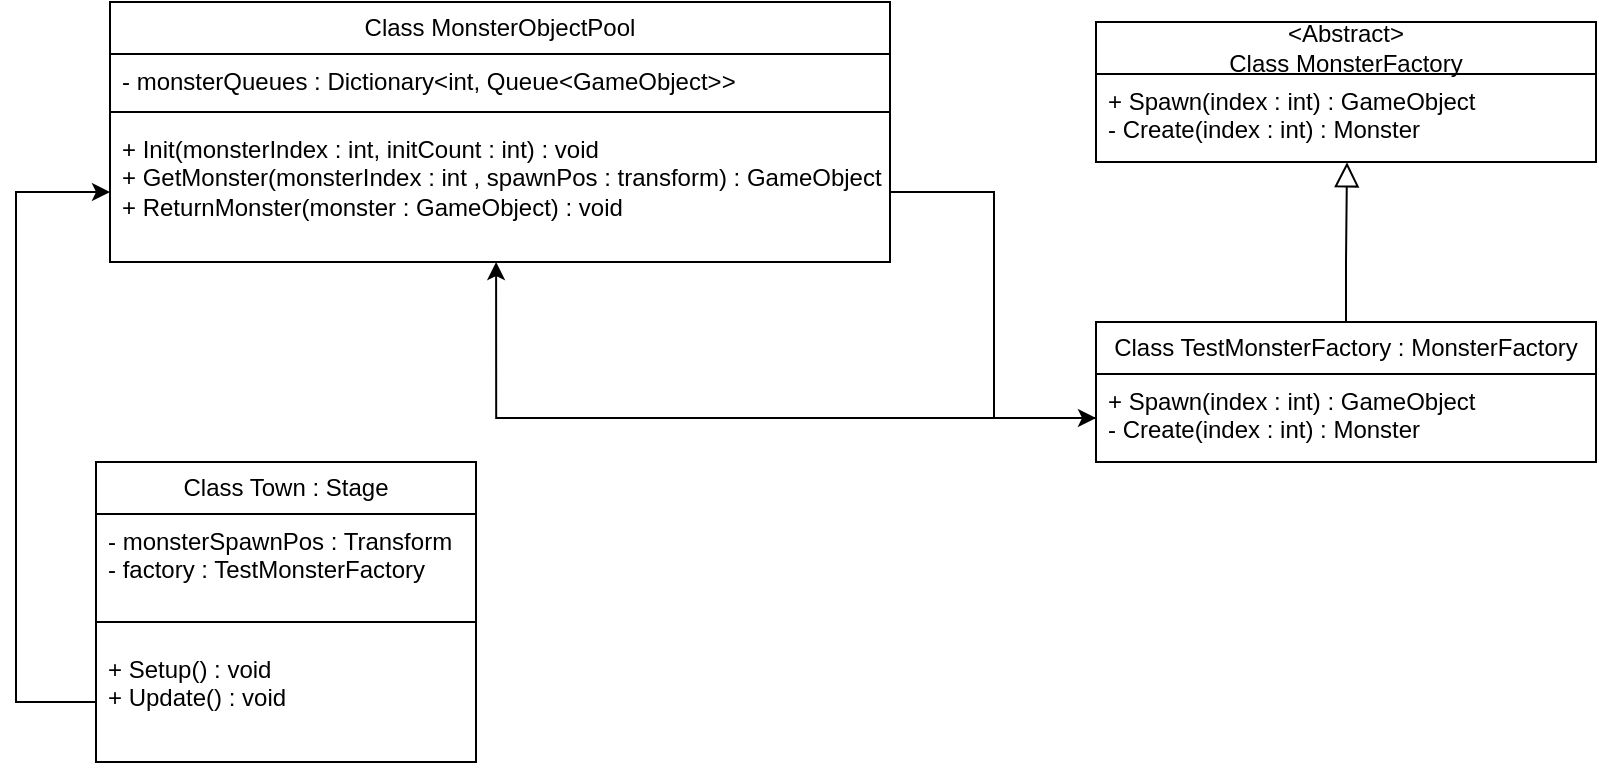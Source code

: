 <mxfile version="21.1.7" type="device">
  <diagram id="C5RBs43oDa-KdzZeNtuy" name="Page-1">
    <mxGraphModel dx="1434" dy="833" grid="1" gridSize="10" guides="1" tooltips="1" connect="1" arrows="1" fold="1" page="1" pageScale="1" pageWidth="827" pageHeight="1169" math="0" shadow="0">
      <root>
        <mxCell id="WIyWlLk6GJQsqaUBKTNV-0" />
        <mxCell id="WIyWlLk6GJQsqaUBKTNV-1" parent="WIyWlLk6GJQsqaUBKTNV-0" />
        <mxCell id="-vcVtvVhdGSTqdKB_ndw-24" value="&amp;lt;Abstract&amp;gt;&lt;br&gt;Class MonsterFactory" style="swimlane;fontStyle=0;childLayout=stackLayout;horizontal=1;startSize=26;fillColor=none;horizontalStack=0;resizeParent=1;resizeParentMax=0;resizeLast=0;collapsible=1;marginBottom=0;whiteSpace=wrap;html=1;" vertex="1" parent="WIyWlLk6GJQsqaUBKTNV-1">
          <mxGeometry x="930" y="210" width="250" height="70" as="geometry" />
        </mxCell>
        <mxCell id="-vcVtvVhdGSTqdKB_ndw-25" value="+ Spawn(index : int) : GameObject&lt;br&gt;- Create(index : int) : Monster" style="text;strokeColor=none;fillColor=none;align=left;verticalAlign=top;spacingLeft=4;spacingRight=4;overflow=hidden;rotatable=0;points=[[0,0.5],[1,0.5]];portConstraint=eastwest;whiteSpace=wrap;html=1;" vertex="1" parent="-vcVtvVhdGSTqdKB_ndw-24">
          <mxGeometry y="26" width="250" height="44" as="geometry" />
        </mxCell>
        <mxCell id="-vcVtvVhdGSTqdKB_ndw-26" value="Class TestMonsterFactory : MonsterFactory" style="swimlane;fontStyle=0;childLayout=stackLayout;horizontal=1;startSize=26;fillColor=none;horizontalStack=0;resizeParent=1;resizeParentMax=0;resizeLast=0;collapsible=1;marginBottom=0;whiteSpace=wrap;html=1;" vertex="1" parent="WIyWlLk6GJQsqaUBKTNV-1">
          <mxGeometry x="930" y="360" width="250" height="70" as="geometry" />
        </mxCell>
        <mxCell id="-vcVtvVhdGSTqdKB_ndw-27" value="+ Spawn(index : int) : GameObject&lt;br&gt;- Create(index : int) : Monster" style="text;strokeColor=none;fillColor=none;align=left;verticalAlign=top;spacingLeft=4;spacingRight=4;overflow=hidden;rotatable=0;points=[[0,0.5],[1,0.5]];portConstraint=eastwest;whiteSpace=wrap;html=1;" vertex="1" parent="-vcVtvVhdGSTqdKB_ndw-26">
          <mxGeometry y="26" width="250" height="44" as="geometry" />
        </mxCell>
        <mxCell id="-vcVtvVhdGSTqdKB_ndw-32" value="Class Town : Stage" style="swimlane;fontStyle=0;childLayout=stackLayout;horizontal=1;startSize=26;fillColor=none;horizontalStack=0;resizeParent=1;resizeParentMax=0;resizeLast=0;collapsible=1;marginBottom=0;whiteSpace=wrap;html=1;" vertex="1" parent="WIyWlLk6GJQsqaUBKTNV-1">
          <mxGeometry x="430" y="430" width="190" height="150" as="geometry" />
        </mxCell>
        <mxCell id="-vcVtvVhdGSTqdKB_ndw-33" value="- monsterSpawnPos : Transform&lt;br&gt;- factory : TestMonsterFactory" style="text;strokeColor=none;fillColor=none;align=left;verticalAlign=top;spacingLeft=4;spacingRight=4;overflow=hidden;rotatable=0;points=[[0,0.5],[1,0.5]];portConstraint=eastwest;whiteSpace=wrap;html=1;" vertex="1" parent="-vcVtvVhdGSTqdKB_ndw-32">
          <mxGeometry y="26" width="190" height="44" as="geometry" />
        </mxCell>
        <mxCell id="-vcVtvVhdGSTqdKB_ndw-34" value="" style="line;strokeWidth=1;fillColor=none;align=left;verticalAlign=middle;spacingTop=-1;spacingLeft=3;spacingRight=3;rotatable=0;labelPosition=right;points=[];portConstraint=eastwest;strokeColor=inherit;" vertex="1" parent="-vcVtvVhdGSTqdKB_ndw-32">
          <mxGeometry y="70" width="190" height="20" as="geometry" />
        </mxCell>
        <mxCell id="-vcVtvVhdGSTqdKB_ndw-35" value="+ Setup() : void&lt;br style=&quot;border-color: var(--border-color);&quot;&gt;+ Update() : void" style="text;strokeColor=none;fillColor=none;align=left;verticalAlign=top;spacingLeft=4;spacingRight=4;overflow=hidden;rotatable=0;points=[[0,0.5],[1,0.5]];portConstraint=eastwest;whiteSpace=wrap;html=1;" vertex="1" parent="-vcVtvVhdGSTqdKB_ndw-32">
          <mxGeometry y="90" width="190" height="60" as="geometry" />
        </mxCell>
        <mxCell id="-vcVtvVhdGSTqdKB_ndw-46" value="" style="endArrow=block;endSize=10;endFill=0;shadow=0;strokeWidth=1;rounded=0;edgeStyle=elbowEdgeStyle;elbow=vertical;entryX=0.502;entryY=1.003;entryDx=0;entryDy=0;entryPerimeter=0;exitX=0.5;exitY=0;exitDx=0;exitDy=0;" edge="1" parent="WIyWlLk6GJQsqaUBKTNV-1" source="-vcVtvVhdGSTqdKB_ndw-26" target="-vcVtvVhdGSTqdKB_ndw-25">
          <mxGeometry width="160" relative="1" as="geometry">
            <mxPoint x="1100" y="320" as="sourcePoint" />
            <mxPoint x="1139" y="950" as="targetPoint" />
            <Array as="points">
              <mxPoint x="1050" y="330" />
            </Array>
          </mxGeometry>
        </mxCell>
        <mxCell id="-vcVtvVhdGSTqdKB_ndw-48" value="Class MonsterObjectPool" style="swimlane;fontStyle=0;childLayout=stackLayout;horizontal=1;startSize=26;fillColor=none;horizontalStack=0;resizeParent=1;resizeParentMax=0;resizeLast=0;collapsible=1;marginBottom=0;whiteSpace=wrap;html=1;" vertex="1" parent="WIyWlLk6GJQsqaUBKTNV-1">
          <mxGeometry x="437" y="200" width="390" height="130" as="geometry" />
        </mxCell>
        <mxCell id="-vcVtvVhdGSTqdKB_ndw-49" value="- monsterQueues : Dictionary&amp;lt;int, Queue&amp;lt;GameObject&amp;gt;&amp;gt;&lt;br&gt;&lt;br&gt;" style="text;strokeColor=none;fillColor=none;align=left;verticalAlign=top;spacingLeft=4;spacingRight=4;overflow=hidden;rotatable=0;points=[[0,0.5],[1,0.5]];portConstraint=eastwest;whiteSpace=wrap;html=1;" vertex="1" parent="-vcVtvVhdGSTqdKB_ndw-48">
          <mxGeometry y="26" width="390" height="24" as="geometry" />
        </mxCell>
        <mxCell id="-vcVtvVhdGSTqdKB_ndw-50" value="" style="line;strokeWidth=1;fillColor=none;align=left;verticalAlign=middle;spacingTop=-1;spacingLeft=3;spacingRight=3;rotatable=0;labelPosition=right;points=[];portConstraint=eastwest;strokeColor=inherit;" vertex="1" parent="-vcVtvVhdGSTqdKB_ndw-48">
          <mxGeometry y="50" width="390" height="10" as="geometry" />
        </mxCell>
        <mxCell id="-vcVtvVhdGSTqdKB_ndw-51" value="+ Init(monsterIndex : int, initCount : int) : void&lt;br&gt;+ GetMonster(monsterIndex : int , spawnPos : transform) : GameObject&lt;br&gt;+ ReturnMonster(monster : GameObject) : void" style="text;strokeColor=none;fillColor=none;align=left;verticalAlign=top;spacingLeft=4;spacingRight=4;overflow=hidden;rotatable=0;points=[[0,0.5],[1,0.5]];portConstraint=eastwest;whiteSpace=wrap;html=1;" vertex="1" parent="-vcVtvVhdGSTqdKB_ndw-48">
          <mxGeometry y="60" width="390" height="70" as="geometry" />
        </mxCell>
        <mxCell id="-vcVtvVhdGSTqdKB_ndw-53" style="edgeStyle=orthogonalEdgeStyle;rounded=0;orthogonalLoop=1;jettySize=auto;html=1;entryX=0;entryY=0.5;entryDx=0;entryDy=0;" edge="1" parent="WIyWlLk6GJQsqaUBKTNV-1" source="-vcVtvVhdGSTqdKB_ndw-35" target="-vcVtvVhdGSTqdKB_ndw-51">
          <mxGeometry relative="1" as="geometry">
            <Array as="points">
              <mxPoint x="390" y="550" />
              <mxPoint x="390" y="295" />
            </Array>
          </mxGeometry>
        </mxCell>
        <mxCell id="-vcVtvVhdGSTqdKB_ndw-55" style="edgeStyle=orthogonalEdgeStyle;rounded=0;orthogonalLoop=1;jettySize=auto;html=1;" edge="1" parent="WIyWlLk6GJQsqaUBKTNV-1" source="-vcVtvVhdGSTqdKB_ndw-51" target="-vcVtvVhdGSTqdKB_ndw-27">
          <mxGeometry relative="1" as="geometry">
            <Array as="points">
              <mxPoint x="879" y="295" />
              <mxPoint x="879" y="408" />
            </Array>
          </mxGeometry>
        </mxCell>
        <mxCell id="-vcVtvVhdGSTqdKB_ndw-56" style="edgeStyle=orthogonalEdgeStyle;rounded=0;orthogonalLoop=1;jettySize=auto;html=1;entryX=0.495;entryY=1;entryDx=0;entryDy=0;entryPerimeter=0;" edge="1" parent="WIyWlLk6GJQsqaUBKTNV-1" source="-vcVtvVhdGSTqdKB_ndw-27" target="-vcVtvVhdGSTqdKB_ndw-51">
          <mxGeometry relative="1" as="geometry" />
        </mxCell>
      </root>
    </mxGraphModel>
  </diagram>
</mxfile>
